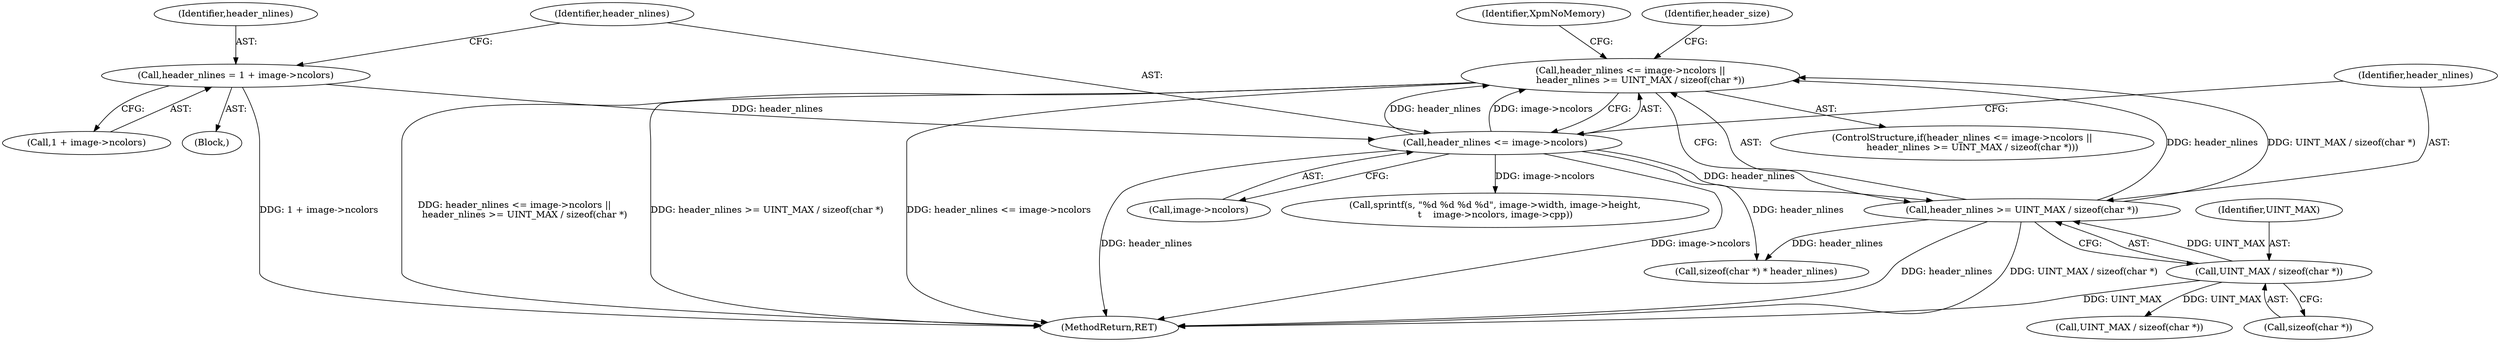 digraph "0_libXpm_d1167418f0fd02a27f617ec5afd6db053afbe185@API" {
"1000188" [label="(Call,header_nlines <= image->ncolors ||\n       header_nlines >= UINT_MAX / sizeof(char *))"];
"1000189" [label="(Call,header_nlines <= image->ncolors)"];
"1000180" [label="(Call,header_nlines = 1 + image->ncolors)"];
"1000194" [label="(Call,header_nlines >= UINT_MAX / sizeof(char *))"];
"1000196" [label="(Call,UINT_MAX / sizeof(char *))"];
"1000204" [label="(Call,sizeof(char *) * header_nlines)"];
"1000190" [label="(Identifier,header_nlines)"];
"1000233" [label="(Call,sprintf(s, \"%d %d %d %d\", image->width, image->height,\n\t    image->ncolors, image->cpp))"];
"1000180" [label="(Call,header_nlines = 1 + image->ncolors)"];
"1000189" [label="(Call,header_nlines <= image->ncolors)"];
"1000609" [label="(MethodReturn,RET)"];
"1000191" [label="(Call,image->ncolors)"];
"1000195" [label="(Identifier,header_nlines)"];
"1000201" [label="(Identifier,XpmNoMemory)"];
"1000194" [label="(Call,header_nlines >= UINT_MAX / sizeof(char *))"];
"1000188" [label="(Call,header_nlines <= image->ncolors ||\n       header_nlines >= UINT_MAX / sizeof(char *))"];
"1000211" [label="(Call,UINT_MAX / sizeof(char *))"];
"1000187" [label="(ControlStructure,if(header_nlines <= image->ncolors ||\n       header_nlines >= UINT_MAX / sizeof(char *)))"];
"1000203" [label="(Identifier,header_size)"];
"1000117" [label="(Block,)"];
"1000196" [label="(Call,UINT_MAX / sizeof(char *))"];
"1000182" [label="(Call,1 + image->ncolors)"];
"1000198" [label="(Call,sizeof(char *))"];
"1000181" [label="(Identifier,header_nlines)"];
"1000197" [label="(Identifier,UINT_MAX)"];
"1000188" -> "1000187"  [label="AST: "];
"1000188" -> "1000189"  [label="CFG: "];
"1000188" -> "1000194"  [label="CFG: "];
"1000189" -> "1000188"  [label="AST: "];
"1000194" -> "1000188"  [label="AST: "];
"1000201" -> "1000188"  [label="CFG: "];
"1000203" -> "1000188"  [label="CFG: "];
"1000188" -> "1000609"  [label="DDG: header_nlines <= image->ncolors ||\n       header_nlines >= UINT_MAX / sizeof(char *)"];
"1000188" -> "1000609"  [label="DDG: header_nlines >= UINT_MAX / sizeof(char *)"];
"1000188" -> "1000609"  [label="DDG: header_nlines <= image->ncolors"];
"1000189" -> "1000188"  [label="DDG: header_nlines"];
"1000189" -> "1000188"  [label="DDG: image->ncolors"];
"1000194" -> "1000188"  [label="DDG: header_nlines"];
"1000194" -> "1000188"  [label="DDG: UINT_MAX / sizeof(char *)"];
"1000189" -> "1000191"  [label="CFG: "];
"1000190" -> "1000189"  [label="AST: "];
"1000191" -> "1000189"  [label="AST: "];
"1000195" -> "1000189"  [label="CFG: "];
"1000189" -> "1000609"  [label="DDG: header_nlines"];
"1000189" -> "1000609"  [label="DDG: image->ncolors"];
"1000180" -> "1000189"  [label="DDG: header_nlines"];
"1000189" -> "1000194"  [label="DDG: header_nlines"];
"1000189" -> "1000204"  [label="DDG: header_nlines"];
"1000189" -> "1000233"  [label="DDG: image->ncolors"];
"1000180" -> "1000117"  [label="AST: "];
"1000180" -> "1000182"  [label="CFG: "];
"1000181" -> "1000180"  [label="AST: "];
"1000182" -> "1000180"  [label="AST: "];
"1000190" -> "1000180"  [label="CFG: "];
"1000180" -> "1000609"  [label="DDG: 1 + image->ncolors"];
"1000194" -> "1000196"  [label="CFG: "];
"1000195" -> "1000194"  [label="AST: "];
"1000196" -> "1000194"  [label="AST: "];
"1000194" -> "1000609"  [label="DDG: header_nlines"];
"1000194" -> "1000609"  [label="DDG: UINT_MAX / sizeof(char *)"];
"1000196" -> "1000194"  [label="DDG: UINT_MAX"];
"1000194" -> "1000204"  [label="DDG: header_nlines"];
"1000196" -> "1000198"  [label="CFG: "];
"1000197" -> "1000196"  [label="AST: "];
"1000198" -> "1000196"  [label="AST: "];
"1000196" -> "1000609"  [label="DDG: UINT_MAX"];
"1000196" -> "1000211"  [label="DDG: UINT_MAX"];
}
